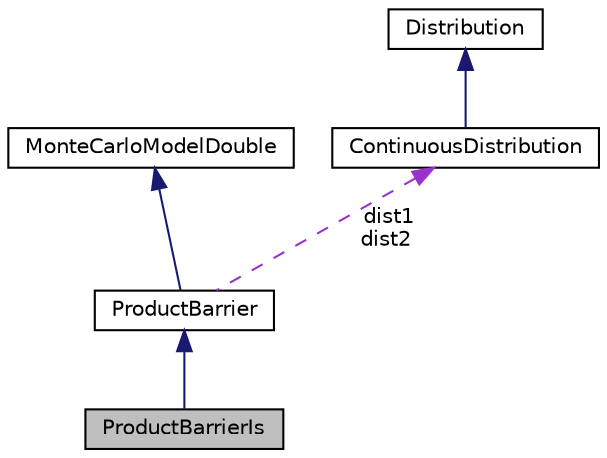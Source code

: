 digraph "ProductBarrierIs"
{
 // INTERACTIVE_SVG=YES
  bgcolor="transparent";
  edge [fontname="Helvetica",fontsize="10",labelfontname="Helvetica",labelfontsize="10"];
  node [fontname="Helvetica",fontsize="10",shape=record];
  Node3 [label="ProductBarrierIs",height=0.2,width=0.4,color="black", fillcolor="grey75", style="filled", fontcolor="black"];
  Node4 -> Node3 [dir="back",color="midnightblue",fontsize="10",style="solid",fontname="Helvetica"];
  Node4 [label="ProductBarrier",height=0.2,width=0.4,color="black",URL="$dc/d19/classift6561examples_1_1ProductBarrier.html"];
  Node5 -> Node4 [dir="back",color="midnightblue",fontsize="10",style="solid",fontname="Helvetica"];
  Node5 [label="MonteCarloModelDouble",height=0.2,width=0.4,color="black",URL="$d3/d2f/interfaceumontreal_1_1ssj_1_1mcqmctools_1_1MonteCarloModelDouble.html",tooltip="An interface for a very simple simulation model for which Monte Carlo (MC) and RQMC experiments are t..."];
  Node6 -> Node4 [dir="back",color="darkorchid3",fontsize="10",style="dashed",label=" dist1\ndist2" ,fontname="Helvetica"];
  Node6 [label="ContinuousDistribution",height=0.2,width=0.4,color="black",URL="$d3/d71/classumontreal_1_1ssj_1_1probdist_1_1ContinuousDistribution.html",tooltip="Classes implementing continuous distributions should inherit from this base class. "];
  Node7 -> Node6 [dir="back",color="midnightblue",fontsize="10",style="solid",fontname="Helvetica"];
  Node7 [label="Distribution",height=0.2,width=0.4,color="black",URL="$d6/dd2/interfaceumontreal_1_1ssj_1_1probdist_1_1Distribution.html",tooltip="This interface should be implemented by all classes supporting discrete and continuous distributions..."];
}
